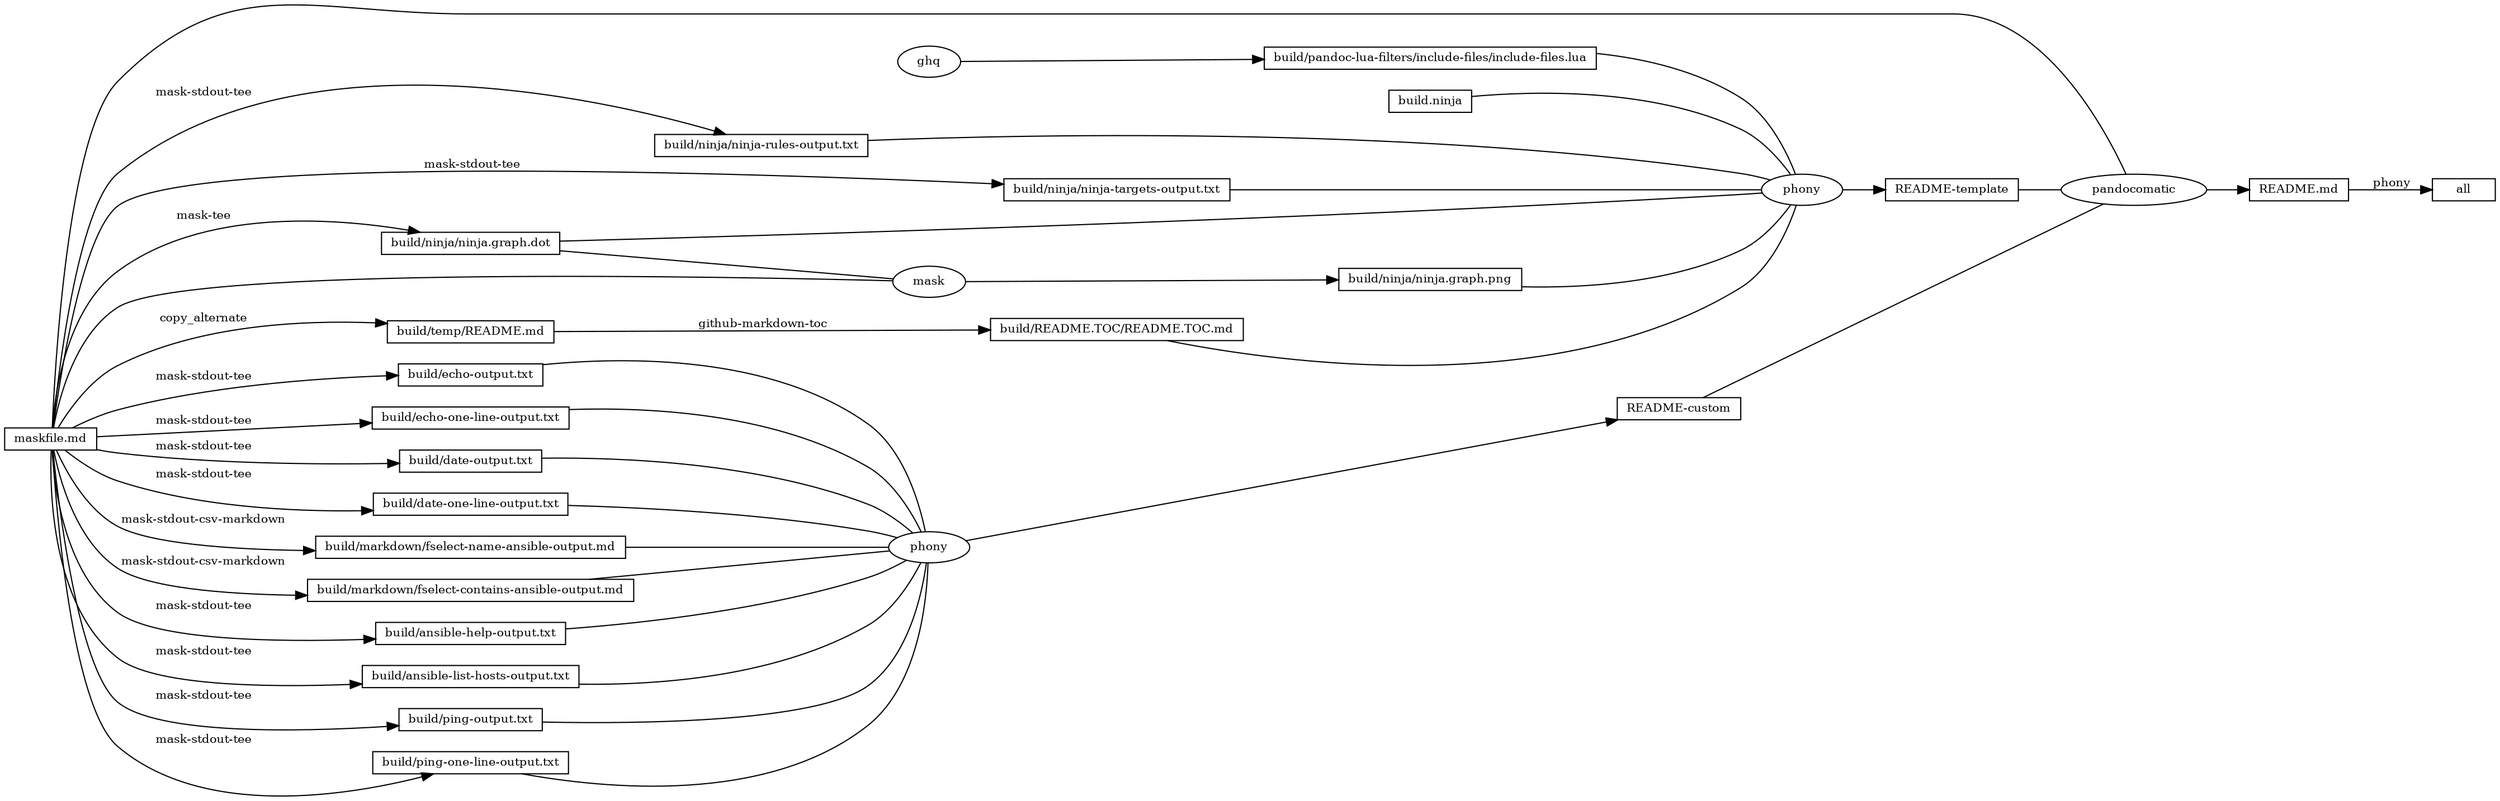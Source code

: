digraph ninja {
rankdir="LR"
node [fontsize=10, shape=box, height=0.25]
edge [fontsize=10]
"0x7fc27d506d10" [label="all"]
"0x7fc27d506e90" -> "0x7fc27d506d10" [label=" phony"]
"0x7fc27d506e90" [label="README.md"]
"0x7fc27d509710" [label="pandocomatic", shape=ellipse]
"0x7fc27d509710" -> "0x7fc27d506e90"
"0x7fc27d507400" -> "0x7fc27d509710" [arrowhead=none]
"0x7fc27d508160" -> "0x7fc27d509710" [arrowhead=none]
"0x7fc27d509460" -> "0x7fc27d509710" [arrowhead=none]
"0x7fc27d507400" [label="maskfile.md"]
"0x7fc27d508160" [label="README-template"]
"0x7fc27d507eb0" [label="phony", shape=ellipse]
"0x7fc27d507eb0" -> "0x7fc27d508160"
"0x7fc27d507170" -> "0x7fc27d507eb0" [arrowhead=none]
"0x7fc27d5081c0" -> "0x7fc27d507eb0" [arrowhead=none]
"0x7fc27d507340" -> "0x7fc27d507eb0" [arrowhead=none]
"0x7fc27d5075b0" -> "0x7fc27d507eb0" [arrowhead=none]
"0x7fc27d507810" -> "0x7fc27d507eb0" [arrowhead=none]
"0x7fc27d507a50" -> "0x7fc27d507eb0" [arrowhead=none]
"0x7fc27d507d50" -> "0x7fc27d507eb0" [arrowhead=none]
"0x7fc27d507170" [label="build/pandoc-lua-filters/include-files/include-files.lua"]
"0x7fc27d507100" [label="ghq", shape=ellipse]
"0x7fc27d507100" -> "0x7fc27d507170"
"0x7fc27d5081c0" [label="build.ninja"]
"0x7fc27d507340" [label="build/ninja/ninja-rules-output.txt"]
"0x7fc27d507400" -> "0x7fc27d507340" [label=" mask-stdout-tee"]
"0x7fc27d5075b0" [label="build/ninja/ninja-targets-output.txt"]
"0x7fc27d507400" -> "0x7fc27d5075b0" [label=" mask-stdout-tee"]
"0x7fc27d507810" [label="build/ninja/ninja.graph.dot"]
"0x7fc27d507400" -> "0x7fc27d507810" [label=" mask-tee"]
"0x7fc27d507a50" [label="build/ninja/ninja.graph.png"]
"0x7fc27d5079e0" [label="mask", shape=ellipse]
"0x7fc27d5079e0" -> "0x7fc27d507a50"
"0x7fc27d507400" -> "0x7fc27d5079e0" [arrowhead=none]
"0x7fc27d507810" -> "0x7fc27d5079e0" [arrowhead=none]
"0x7fc27d507d50" [label="build/README.TOC/README.TOC.md"]
"0x7fc27d507be0" -> "0x7fc27d507d50" [label=" github-markdown-toc"]
"0x7fc27d507be0" [label="build/temp/README.md"]
"0x7fc27d507400" -> "0x7fc27d507be0" [label=" copy_alternate"]
"0x7fc27d509460" [label="README-custom"]
"0x7fc27d509520" [label="phony", shape=ellipse]
"0x7fc27d509520" -> "0x7fc27d509460"
"0x7fc27d507fa0" -> "0x7fc27d509520" [arrowhead=none]
"0x7fc27d5083a0" -> "0x7fc27d509520" [arrowhead=none]
"0x7fc27d508560" -> "0x7fc27d509520" [arrowhead=none]
"0x7fc27d5086f0" -> "0x7fc27d509520" [arrowhead=none]
"0x7fc27d5088f0" -> "0x7fc27d509520" [arrowhead=none]
"0x7fc27d508ad0" -> "0x7fc27d509520" [arrowhead=none]
"0x7fc27d508cb0" -> "0x7fc27d509520" [arrowhead=none]
"0x7fc27d508ff0" -> "0x7fc27d509520" [arrowhead=none]
"0x7fc27d509260" -> "0x7fc27d509520" [arrowhead=none]
"0x7fc27d5093b0" -> "0x7fc27d509520" [arrowhead=none]
"0x7fc27d507fa0" [label="build/ansible-list-hosts-output.txt"]
"0x7fc27d507400" -> "0x7fc27d507fa0" [label=" mask-stdout-tee"]
"0x7fc27d5083a0" [label="build/ping-output.txt"]
"0x7fc27d507400" -> "0x7fc27d5083a0" [label=" mask-stdout-tee"]
"0x7fc27d508560" [label="build/ping-one-line-output.txt"]
"0x7fc27d507400" -> "0x7fc27d508560" [label=" mask-stdout-tee"]
"0x7fc27d5086f0" [label="build/echo-output.txt"]
"0x7fc27d507400" -> "0x7fc27d5086f0" [label=" mask-stdout-tee"]
"0x7fc27d5088f0" [label="build/echo-one-line-output.txt"]
"0x7fc27d507400" -> "0x7fc27d5088f0" [label=" mask-stdout-tee"]
"0x7fc27d508ad0" [label="build/date-output.txt"]
"0x7fc27d507400" -> "0x7fc27d508ad0" [label=" mask-stdout-tee"]
"0x7fc27d508cb0" [label="build/date-one-line-output.txt"]
"0x7fc27d507400" -> "0x7fc27d508cb0" [label=" mask-stdout-tee"]
"0x7fc27d508ff0" [label="build/markdown/fselect-name-ansible-output.md"]
"0x7fc27d507400" -> "0x7fc27d508ff0" [label=" mask-stdout-csv-markdown"]
"0x7fc27d509260" [label="build/markdown/fselect-contains-ansible-output.md"]
"0x7fc27d507400" -> "0x7fc27d509260" [label=" mask-stdout-csv-markdown"]
"0x7fc27d5093b0" [label="build/ansible-help-output.txt"]
"0x7fc27d507400" -> "0x7fc27d5093b0" [label=" mask-stdout-tee"]
}
